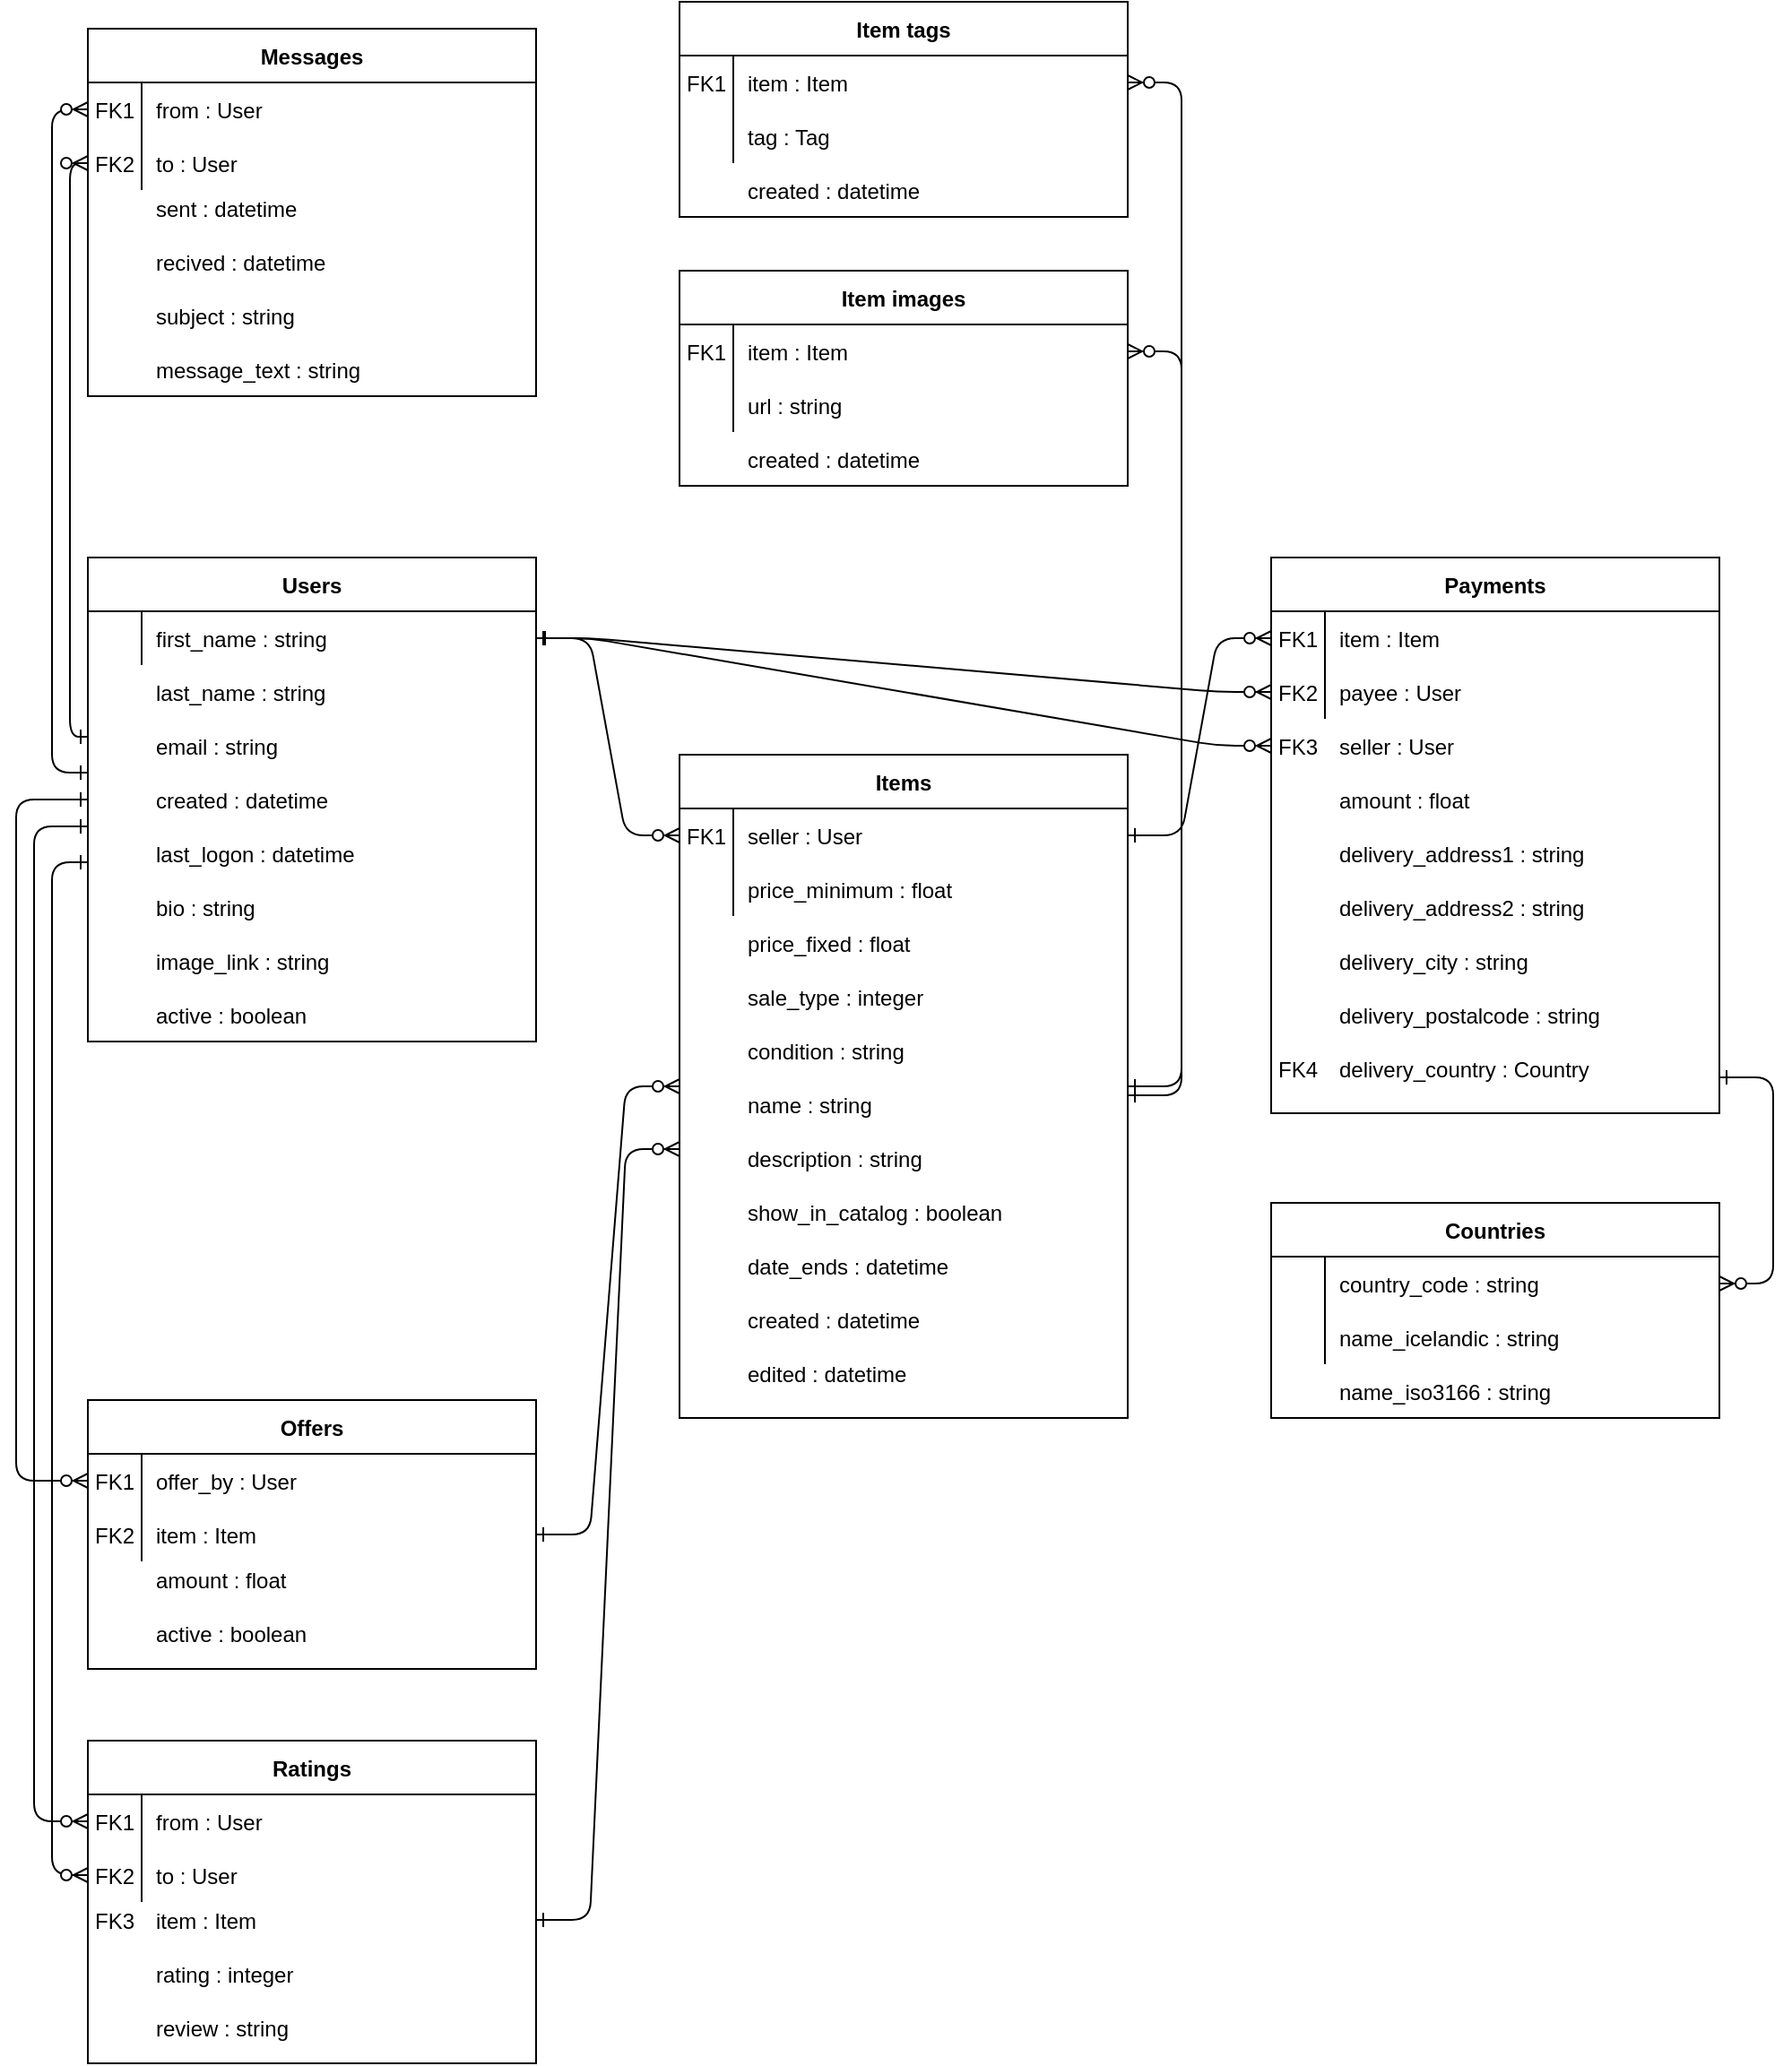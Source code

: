 <mxfile version="14.6.11" type="device"><diagram id="R2lEEEUBdFMjLlhIrx00" name="Page-1"><mxGraphModel dx="1182" dy="3400" grid="1" gridSize="10" guides="1" tooltips="1" connect="1" arrows="1" fold="1" page="1" pageScale="1" pageWidth="850" pageHeight="1100" math="0" shadow="0" extFonts="Permanent Marker^https://fonts.googleapis.com/css?family=Permanent+Marker"><root><mxCell id="0"/><mxCell id="1" parent="0"/><mxCell id="C-vyLk0tnHw3VtMMgP7b-1" value="" style="edgeStyle=entityRelationEdgeStyle;endArrow=ERzeroToMany;startArrow=ERone;endFill=1;startFill=0;" parent="1" target="C-vyLk0tnHw3VtMMgP7b-6" edge="1"><mxGeometry width="100" height="100" relative="1" as="geometry"><mxPoint x="370" y="165" as="sourcePoint"/><mxPoint x="440" y="620" as="targetPoint"/></mxGeometry></mxCell><mxCell id="C-vyLk0tnHw3VtMMgP7b-12" value="" style="edgeStyle=entityRelationEdgeStyle;endArrow=ERzeroToMany;startArrow=ERone;endFill=1;startFill=0;exitX=1;exitY=0.5;exitDx=0;exitDy=0;" parent="1" source="C-vyLk0tnHw3VtMMgP7b-6" target="C-vyLk0tnHw3VtMMgP7b-17" edge="1"><mxGeometry width="100" height="100" relative="1" as="geometry"><mxPoint x="700" y="165" as="sourcePoint"/><mxPoint x="460" y="205" as="targetPoint"/></mxGeometry></mxCell><mxCell id="C-vyLk0tnHw3VtMMgP7b-2" value="Items" style="shape=table;startSize=30;container=1;collapsible=1;childLayout=tableLayout;fixedRows=1;rowLines=0;fontStyle=1;align=center;resizeLast=1;" parent="1" vertex="1"><mxGeometry x="450" y="230" width="250" height="370" as="geometry"/></mxCell><mxCell id="C-vyLk0tnHw3VtMMgP7b-6" value="" style="shape=partialRectangle;collapsible=0;dropTarget=0;pointerEvents=0;fillColor=none;points=[[0,0.5],[1,0.5]];portConstraint=eastwest;top=0;left=0;right=0;bottom=0;" parent="C-vyLk0tnHw3VtMMgP7b-2" vertex="1"><mxGeometry y="30" width="250" height="30" as="geometry"/></mxCell><mxCell id="C-vyLk0tnHw3VtMMgP7b-7" value="FK1" style="shape=partialRectangle;overflow=hidden;connectable=0;fillColor=none;top=0;left=0;bottom=0;right=0;" parent="C-vyLk0tnHw3VtMMgP7b-6" vertex="1"><mxGeometry width="30" height="30" as="geometry"/></mxCell><mxCell id="C-vyLk0tnHw3VtMMgP7b-8" value="seller : User" style="shape=partialRectangle;overflow=hidden;connectable=0;fillColor=none;top=0;left=0;bottom=0;right=0;align=left;spacingLeft=6;" parent="C-vyLk0tnHw3VtMMgP7b-6" vertex="1"><mxGeometry x="30" width="220" height="30" as="geometry"/></mxCell><mxCell id="C-vyLk0tnHw3VtMMgP7b-9" value="" style="shape=partialRectangle;collapsible=0;dropTarget=0;pointerEvents=0;fillColor=none;points=[[0,0.5],[1,0.5]];portConstraint=eastwest;top=0;left=0;right=0;bottom=0;" parent="C-vyLk0tnHw3VtMMgP7b-2" vertex="1"><mxGeometry y="60" width="250" height="30" as="geometry"/></mxCell><mxCell id="C-vyLk0tnHw3VtMMgP7b-10" value="" style="shape=partialRectangle;overflow=hidden;connectable=0;fillColor=none;top=0;left=0;bottom=0;right=0;" parent="C-vyLk0tnHw3VtMMgP7b-9" vertex="1"><mxGeometry width="30" height="30" as="geometry"/></mxCell><mxCell id="C-vyLk0tnHw3VtMMgP7b-11" value="price_minimum : float" style="shape=partialRectangle;overflow=hidden;connectable=0;fillColor=none;top=0;left=0;bottom=0;right=0;align=left;spacingLeft=6;" parent="C-vyLk0tnHw3VtMMgP7b-9" vertex="1"><mxGeometry x="30" width="220" height="30" as="geometry"/></mxCell><mxCell id="C-vyLk0tnHw3VtMMgP7b-13" value="Payments" style="shape=table;startSize=30;container=1;collapsible=1;childLayout=tableLayout;fixedRows=1;rowLines=0;fontStyle=1;align=center;resizeLast=1;" parent="1" vertex="1"><mxGeometry x="780" y="120" width="250" height="310" as="geometry"/></mxCell><mxCell id="C-vyLk0tnHw3VtMMgP7b-17" value="" style="shape=partialRectangle;collapsible=0;dropTarget=0;pointerEvents=0;fillColor=none;points=[[0,0.5],[1,0.5]];portConstraint=eastwest;top=0;left=0;right=0;bottom=0;" parent="C-vyLk0tnHw3VtMMgP7b-13" vertex="1"><mxGeometry y="30" width="250" height="30" as="geometry"/></mxCell><mxCell id="C-vyLk0tnHw3VtMMgP7b-18" value="FK1" style="shape=partialRectangle;overflow=hidden;connectable=0;fillColor=none;top=0;left=0;bottom=0;right=0;" parent="C-vyLk0tnHw3VtMMgP7b-17" vertex="1"><mxGeometry width="30" height="30" as="geometry"/></mxCell><mxCell id="C-vyLk0tnHw3VtMMgP7b-19" value="item : Item" style="shape=partialRectangle;overflow=hidden;connectable=0;fillColor=none;top=0;left=0;bottom=0;right=0;align=left;spacingLeft=6;" parent="C-vyLk0tnHw3VtMMgP7b-17" vertex="1"><mxGeometry x="30" width="220" height="30" as="geometry"/></mxCell><mxCell id="C-vyLk0tnHw3VtMMgP7b-20" value="" style="shape=partialRectangle;collapsible=0;dropTarget=0;pointerEvents=0;fillColor=none;points=[[0,0.5],[1,0.5]];portConstraint=eastwest;top=0;left=0;right=0;bottom=0;" parent="C-vyLk0tnHw3VtMMgP7b-13" vertex="1"><mxGeometry y="60" width="250" height="30" as="geometry"/></mxCell><mxCell id="C-vyLk0tnHw3VtMMgP7b-21" value="FK2" style="shape=partialRectangle;overflow=hidden;connectable=0;fillColor=none;top=0;left=0;bottom=0;right=0;" parent="C-vyLk0tnHw3VtMMgP7b-20" vertex="1"><mxGeometry width="30" height="30" as="geometry"/></mxCell><mxCell id="C-vyLk0tnHw3VtMMgP7b-22" value="payee : User" style="shape=partialRectangle;overflow=hidden;connectable=0;fillColor=none;top=0;left=0;bottom=0;right=0;align=left;spacingLeft=6;" parent="C-vyLk0tnHw3VtMMgP7b-20" vertex="1"><mxGeometry x="30" width="220" height="30" as="geometry"/></mxCell><mxCell id="C-vyLk0tnHw3VtMMgP7b-23" value="Users" style="shape=table;startSize=30;container=1;collapsible=1;childLayout=tableLayout;fixedRows=1;rowLines=0;fontStyle=1;align=center;resizeLast=1;" parent="1" vertex="1"><mxGeometry x="120" y="120" width="250" height="270" as="geometry"/></mxCell><mxCell id="C-vyLk0tnHw3VtMMgP7b-27" value="" style="shape=partialRectangle;collapsible=0;dropTarget=0;pointerEvents=0;fillColor=none;points=[[0,0.5],[1,0.5]];portConstraint=eastwest;top=0;left=0;right=0;bottom=0;" parent="C-vyLk0tnHw3VtMMgP7b-23" vertex="1"><mxGeometry y="30" width="250" height="30" as="geometry"/></mxCell><mxCell id="C-vyLk0tnHw3VtMMgP7b-28" value="" style="shape=partialRectangle;overflow=hidden;connectable=0;fillColor=none;top=0;left=0;bottom=0;right=0;" parent="C-vyLk0tnHw3VtMMgP7b-27" vertex="1"><mxGeometry width="30" height="30" as="geometry"/></mxCell><mxCell id="C-vyLk0tnHw3VtMMgP7b-29" value="first_name : string" style="shape=partialRectangle;overflow=hidden;connectable=0;fillColor=none;top=0;left=0;bottom=0;right=0;align=left;spacingLeft=6;" parent="C-vyLk0tnHw3VtMMgP7b-27" vertex="1"><mxGeometry x="30" width="220" height="30" as="geometry"/></mxCell><mxCell id="c8unzD3WHMwrQtLvcrOL-1" value="last_name : string" style="shape=partialRectangle;overflow=hidden;connectable=0;fillColor=none;top=0;left=0;bottom=0;right=0;align=left;spacingLeft=6;" vertex="1" parent="1"><mxGeometry x="150" y="180" width="220" height="30" as="geometry"/></mxCell><mxCell id="c8unzD3WHMwrQtLvcrOL-2" value="email : string" style="shape=partialRectangle;overflow=hidden;connectable=0;fillColor=none;top=0;left=0;bottom=0;right=0;align=left;spacingLeft=6;" vertex="1" parent="1"><mxGeometry x="150" y="210" width="220" height="30" as="geometry"/></mxCell><mxCell id="c8unzD3WHMwrQtLvcrOL-3" value="created : datetime" style="shape=partialRectangle;overflow=hidden;connectable=0;fillColor=none;top=0;left=0;bottom=0;right=0;align=left;spacingLeft=6;" vertex="1" parent="1"><mxGeometry x="150" y="240" width="220" height="30" as="geometry"/></mxCell><mxCell id="c8unzD3WHMwrQtLvcrOL-4" value="last_logon : datetime" style="shape=partialRectangle;overflow=hidden;connectable=0;fillColor=none;top=0;left=0;bottom=0;right=0;align=left;spacingLeft=6;" vertex="1" parent="1"><mxGeometry x="150" y="270" width="220" height="30" as="geometry"/></mxCell><mxCell id="c8unzD3WHMwrQtLvcrOL-5" value="bio : string" style="shape=partialRectangle;overflow=hidden;connectable=0;fillColor=none;top=0;left=0;bottom=0;right=0;align=left;spacingLeft=6;" vertex="1" parent="1"><mxGeometry x="150" y="300" width="220" height="30" as="geometry"/></mxCell><mxCell id="c8unzD3WHMwrQtLvcrOL-6" value="image_link : string" style="shape=partialRectangle;overflow=hidden;connectable=0;fillColor=none;top=0;left=0;bottom=0;right=0;align=left;spacingLeft=6;" vertex="1" parent="1"><mxGeometry x="150" y="330" width="220" height="30" as="geometry"/></mxCell><mxCell id="c8unzD3WHMwrQtLvcrOL-7" value="active : boolean" style="shape=partialRectangle;overflow=hidden;connectable=0;fillColor=none;top=0;left=0;bottom=0;right=0;align=left;spacingLeft=6;" vertex="1" parent="1"><mxGeometry x="150" y="360" width="220" height="30" as="geometry"/></mxCell><mxCell id="c8unzD3WHMwrQtLvcrOL-19" value="price_fixed : float" style="shape=partialRectangle;overflow=hidden;connectable=0;fillColor=none;top=0;left=0;bottom=0;right=0;align=left;spacingLeft=6;" vertex="1" parent="1"><mxGeometry x="480" y="320" width="220" height="30" as="geometry"/></mxCell><mxCell id="c8unzD3WHMwrQtLvcrOL-20" value="sale_type : integer" style="shape=partialRectangle;overflow=hidden;connectable=0;fillColor=none;top=0;left=0;bottom=0;right=0;align=left;spacingLeft=6;" vertex="1" parent="1"><mxGeometry x="480" y="350" width="220" height="30" as="geometry"/></mxCell><mxCell id="c8unzD3WHMwrQtLvcrOL-21" value="condition : string" style="shape=partialRectangle;overflow=hidden;connectable=0;fillColor=none;top=0;left=0;bottom=0;right=0;align=left;spacingLeft=6;" vertex="1" parent="1"><mxGeometry x="480" y="380" width="220" height="30" as="geometry"/></mxCell><mxCell id="c8unzD3WHMwrQtLvcrOL-22" value="name : string" style="shape=partialRectangle;overflow=hidden;connectable=0;fillColor=none;top=0;left=0;bottom=0;right=0;align=left;spacingLeft=6;" vertex="1" parent="1"><mxGeometry x="480" y="410" width="220" height="30" as="geometry"/></mxCell><mxCell id="c8unzD3WHMwrQtLvcrOL-23" value="description : string" style="shape=partialRectangle;overflow=hidden;connectable=0;fillColor=none;top=0;left=0;bottom=0;right=0;align=left;spacingLeft=6;" vertex="1" parent="1"><mxGeometry x="480" y="440" width="220" height="30" as="geometry"/></mxCell><mxCell id="c8unzD3WHMwrQtLvcrOL-24" value="show_in_catalog : boolean" style="shape=partialRectangle;overflow=hidden;connectable=0;fillColor=none;top=0;left=0;bottom=0;right=0;align=left;spacingLeft=6;" vertex="1" parent="1"><mxGeometry x="480" y="470" width="220" height="30" as="geometry"/></mxCell><mxCell id="c8unzD3WHMwrQtLvcrOL-25" value="date_ends : datetime" style="shape=partialRectangle;overflow=hidden;connectable=0;fillColor=none;top=0;left=0;bottom=0;right=0;align=left;spacingLeft=6;" vertex="1" parent="1"><mxGeometry x="480" y="500" width="220" height="30" as="geometry"/></mxCell><mxCell id="c8unzD3WHMwrQtLvcrOL-26" value="created : datetime" style="shape=partialRectangle;overflow=hidden;connectable=0;fillColor=none;top=0;left=0;bottom=0;right=0;align=left;spacingLeft=6;" vertex="1" parent="1"><mxGeometry x="480" y="530" width="220" height="30" as="geometry"/></mxCell><mxCell id="c8unzD3WHMwrQtLvcrOL-27" value="edited : datetime" style="shape=partialRectangle;overflow=hidden;connectable=0;fillColor=none;top=0;left=0;bottom=0;right=0;align=left;spacingLeft=6;" vertex="1" parent="1"><mxGeometry x="480" y="560" width="220" height="30" as="geometry"/></mxCell><mxCell id="c8unzD3WHMwrQtLvcrOL-28" value="seller : User" style="shape=partialRectangle;overflow=hidden;connectable=0;fillColor=none;top=0;left=0;bottom=0;right=0;align=left;spacingLeft=6;" vertex="1" parent="1"><mxGeometry x="810" y="210" width="220" height="30" as="geometry"/></mxCell><mxCell id="c8unzD3WHMwrQtLvcrOL-29" value="amount : float" style="shape=partialRectangle;overflow=hidden;connectable=0;fillColor=none;top=0;left=0;bottom=0;right=0;align=left;spacingLeft=6;" vertex="1" parent="1"><mxGeometry x="810" y="240" width="220" height="30" as="geometry"/></mxCell><mxCell id="c8unzD3WHMwrQtLvcrOL-30" value="delivery_address1 : string" style="shape=partialRectangle;overflow=hidden;connectable=0;fillColor=none;top=0;left=0;bottom=0;right=0;align=left;spacingLeft=6;" vertex="1" parent="1"><mxGeometry x="810" y="270" width="220" height="30" as="geometry"/></mxCell><mxCell id="c8unzD3WHMwrQtLvcrOL-31" value="delivery_address2 : string" style="shape=partialRectangle;overflow=hidden;connectable=0;fillColor=none;top=0;left=0;bottom=0;right=0;align=left;spacingLeft=6;" vertex="1" parent="1"><mxGeometry x="810" y="300" width="220" height="30" as="geometry"/></mxCell><mxCell id="c8unzD3WHMwrQtLvcrOL-32" value="delivery_city : string" style="shape=partialRectangle;overflow=hidden;connectable=0;fillColor=none;top=0;left=0;bottom=0;right=0;align=left;spacingLeft=6;" vertex="1" parent="1"><mxGeometry x="810" y="330" width="220" height="30" as="geometry"/></mxCell><mxCell id="c8unzD3WHMwrQtLvcrOL-33" value="delivery_postalcode : string" style="shape=partialRectangle;overflow=hidden;connectable=0;fillColor=none;top=0;left=0;bottom=0;right=0;align=left;spacingLeft=6;" vertex="1" parent="1"><mxGeometry x="810" y="360" width="220" height="30" as="geometry"/></mxCell><mxCell id="c8unzD3WHMwrQtLvcrOL-34" value="delivery_country : Country" style="shape=partialRectangle;overflow=hidden;connectable=0;fillColor=none;top=0;left=0;bottom=0;right=0;align=left;spacingLeft=6;" vertex="1" parent="1"><mxGeometry x="810" y="390" width="220" height="30" as="geometry"/></mxCell><mxCell id="c8unzD3WHMwrQtLvcrOL-36" value="FK3" style="shape=partialRectangle;overflow=hidden;connectable=0;fillColor=none;top=0;left=0;bottom=0;right=0;" vertex="1" parent="1"><mxGeometry x="780" y="210" width="30" height="30" as="geometry"/></mxCell><mxCell id="c8unzD3WHMwrQtLvcrOL-37" value="" style="edgeStyle=entityRelationEdgeStyle;endArrow=ERzeroToMany;startArrow=ERone;endFill=1;startFill=0;" edge="1" parent="1" target="C-vyLk0tnHw3VtMMgP7b-20"><mxGeometry width="100" height="100" relative="1" as="geometry"><mxPoint x="371" y="165" as="sourcePoint"/><mxPoint x="780" y="195" as="targetPoint"/></mxGeometry></mxCell><mxCell id="c8unzD3WHMwrQtLvcrOL-38" value="" style="edgeStyle=entityRelationEdgeStyle;endArrow=ERzeroToMany;startArrow=ERone;endFill=1;startFill=0;" edge="1" parent="1" source="C-vyLk0tnHw3VtMMgP7b-27"><mxGeometry width="100" height="100" relative="1" as="geometry"><mxPoint x="690" y="224.5" as="sourcePoint"/><mxPoint x="780" y="225" as="targetPoint"/></mxGeometry></mxCell><mxCell id="c8unzD3WHMwrQtLvcrOL-39" value="Countries" style="shape=table;startSize=30;container=1;collapsible=1;childLayout=tableLayout;fixedRows=1;rowLines=0;fontStyle=1;align=center;resizeLast=1;" vertex="1" parent="1"><mxGeometry x="780" y="480" width="250" height="120" as="geometry"/></mxCell><mxCell id="c8unzD3WHMwrQtLvcrOL-40" value="" style="shape=partialRectangle;collapsible=0;dropTarget=0;pointerEvents=0;fillColor=none;points=[[0,0.5],[1,0.5]];portConstraint=eastwest;top=0;left=0;right=0;bottom=0;" vertex="1" parent="c8unzD3WHMwrQtLvcrOL-39"><mxGeometry y="30" width="250" height="30" as="geometry"/></mxCell><mxCell id="c8unzD3WHMwrQtLvcrOL-41" value="" style="shape=partialRectangle;overflow=hidden;connectable=0;fillColor=none;top=0;left=0;bottom=0;right=0;" vertex="1" parent="c8unzD3WHMwrQtLvcrOL-40"><mxGeometry width="30" height="30" as="geometry"/></mxCell><mxCell id="c8unzD3WHMwrQtLvcrOL-42" value="country_code : string" style="shape=partialRectangle;overflow=hidden;connectable=0;fillColor=none;top=0;left=0;bottom=0;right=0;align=left;spacingLeft=6;" vertex="1" parent="c8unzD3WHMwrQtLvcrOL-40"><mxGeometry x="30" width="220" height="30" as="geometry"/></mxCell><mxCell id="c8unzD3WHMwrQtLvcrOL-43" value="" style="shape=partialRectangle;collapsible=0;dropTarget=0;pointerEvents=0;fillColor=none;points=[[0,0.5],[1,0.5]];portConstraint=eastwest;top=0;left=0;right=0;bottom=0;" vertex="1" parent="c8unzD3WHMwrQtLvcrOL-39"><mxGeometry y="60" width="250" height="30" as="geometry"/></mxCell><mxCell id="c8unzD3WHMwrQtLvcrOL-44" value="" style="shape=partialRectangle;overflow=hidden;connectable=0;fillColor=none;top=0;left=0;bottom=0;right=0;" vertex="1" parent="c8unzD3WHMwrQtLvcrOL-43"><mxGeometry width="30" height="30" as="geometry"/></mxCell><mxCell id="c8unzD3WHMwrQtLvcrOL-45" value="name_icelandic : string" style="shape=partialRectangle;overflow=hidden;connectable=0;fillColor=none;top=0;left=0;bottom=0;right=0;align=left;spacingLeft=6;" vertex="1" parent="c8unzD3WHMwrQtLvcrOL-43"><mxGeometry x="30" width="220" height="30" as="geometry"/></mxCell><mxCell id="c8unzD3WHMwrQtLvcrOL-46" value="name_iso3166 : string" style="shape=partialRectangle;overflow=hidden;connectable=0;fillColor=none;top=0;left=0;bottom=0;right=0;align=left;spacingLeft=6;" vertex="1" parent="1"><mxGeometry x="810" y="570" width="220" height="30" as="geometry"/></mxCell><mxCell id="c8unzD3WHMwrQtLvcrOL-53" value="" style="shape=partialRectangle;overflow=hidden;connectable=0;fillColor=none;top=0;left=0;bottom=0;right=0;" vertex="1" parent="1"><mxGeometry x="780" y="570" width="30" height="30" as="geometry"/></mxCell><mxCell id="c8unzD3WHMwrQtLvcrOL-54" value="FK4" style="shape=partialRectangle;overflow=hidden;connectable=0;fillColor=none;top=0;left=0;bottom=0;right=0;" vertex="1" parent="1"><mxGeometry x="780" y="390" width="30" height="30" as="geometry"/></mxCell><mxCell id="c8unzD3WHMwrQtLvcrOL-55" value="" style="edgeStyle=entityRelationEdgeStyle;endArrow=ERzeroToMany;startArrow=ERone;endFill=1;startFill=0;" edge="1" parent="1" target="c8unzD3WHMwrQtLvcrOL-40"><mxGeometry width="100" height="100" relative="1" as="geometry"><mxPoint x="1030" y="410" as="sourcePoint"/><mxPoint x="1110" y="300" as="targetPoint"/></mxGeometry></mxCell><mxCell id="c8unzD3WHMwrQtLvcrOL-56" value="Item tags" style="shape=table;startSize=30;container=1;collapsible=1;childLayout=tableLayout;fixedRows=1;rowLines=0;fontStyle=1;align=center;resizeLast=1;" vertex="1" parent="1"><mxGeometry x="450" y="-190" width="250" height="120" as="geometry"/></mxCell><mxCell id="c8unzD3WHMwrQtLvcrOL-57" value="" style="shape=partialRectangle;collapsible=0;dropTarget=0;pointerEvents=0;fillColor=none;points=[[0,0.5],[1,0.5]];portConstraint=eastwest;top=0;left=0;right=0;bottom=0;" vertex="1" parent="c8unzD3WHMwrQtLvcrOL-56"><mxGeometry y="30" width="250" height="30" as="geometry"/></mxCell><mxCell id="c8unzD3WHMwrQtLvcrOL-58" value="" style="shape=partialRectangle;overflow=hidden;connectable=0;fillColor=none;top=0;left=0;bottom=0;right=0;" vertex="1" parent="c8unzD3WHMwrQtLvcrOL-57"><mxGeometry width="30" height="30" as="geometry"/></mxCell><mxCell id="c8unzD3WHMwrQtLvcrOL-59" value="item : Item" style="shape=partialRectangle;overflow=hidden;connectable=0;fillColor=none;top=0;left=0;bottom=0;right=0;align=left;spacingLeft=6;" vertex="1" parent="c8unzD3WHMwrQtLvcrOL-57"><mxGeometry x="30" width="220" height="30" as="geometry"/></mxCell><mxCell id="c8unzD3WHMwrQtLvcrOL-60" value="" style="shape=partialRectangle;collapsible=0;dropTarget=0;pointerEvents=0;fillColor=none;points=[[0,0.5],[1,0.5]];portConstraint=eastwest;top=0;left=0;right=0;bottom=0;" vertex="1" parent="c8unzD3WHMwrQtLvcrOL-56"><mxGeometry y="60" width="250" height="30" as="geometry"/></mxCell><mxCell id="c8unzD3WHMwrQtLvcrOL-61" value="" style="shape=partialRectangle;overflow=hidden;connectable=0;fillColor=none;top=0;left=0;bottom=0;right=0;" vertex="1" parent="c8unzD3WHMwrQtLvcrOL-60"><mxGeometry width="30" height="30" as="geometry"/></mxCell><mxCell id="c8unzD3WHMwrQtLvcrOL-62" value="tag : Tag" style="shape=partialRectangle;overflow=hidden;connectable=0;fillColor=none;top=0;left=0;bottom=0;right=0;align=left;spacingLeft=6;" vertex="1" parent="c8unzD3WHMwrQtLvcrOL-60"><mxGeometry x="30" width="220" height="30" as="geometry"/></mxCell><mxCell id="c8unzD3WHMwrQtLvcrOL-63" value="created : datetime" style="shape=partialRectangle;overflow=hidden;connectable=0;fillColor=none;top=0;left=0;bottom=0;right=0;align=left;spacingLeft=6;" vertex="1" parent="1"><mxGeometry x="480" y="-100" width="220" height="30" as="geometry"/></mxCell><mxCell id="c8unzD3WHMwrQtLvcrOL-64" value="" style="shape=partialRectangle;overflow=hidden;connectable=0;fillColor=none;top=0;left=0;bottom=0;right=0;" vertex="1" parent="1"><mxGeometry x="520" y="-100" width="30" height="30" as="geometry"/></mxCell><mxCell id="c8unzD3WHMwrQtLvcrOL-65" value="" style="edgeStyle=entityRelationEdgeStyle;endArrow=ERzeroToMany;startArrow=ERone;endFill=1;startFill=0;" edge="1" parent="1" source="C-vyLk0tnHw3VtMMgP7b-2" target="c8unzD3WHMwrQtLvcrOL-57"><mxGeometry width="100" height="100" relative="1" as="geometry"><mxPoint x="1040" y="420" as="sourcePoint"/><mxPoint x="1100" y="175" as="targetPoint"/></mxGeometry></mxCell><mxCell id="c8unzD3WHMwrQtLvcrOL-66" value="Offers" style="shape=table;startSize=30;container=1;collapsible=1;childLayout=tableLayout;fixedRows=1;rowLines=0;fontStyle=1;align=center;resizeLast=1;" vertex="1" parent="1"><mxGeometry x="120" y="590" width="250" height="150" as="geometry"/></mxCell><mxCell id="c8unzD3WHMwrQtLvcrOL-67" value="" style="shape=partialRectangle;collapsible=0;dropTarget=0;pointerEvents=0;fillColor=none;points=[[0,0.5],[1,0.5]];portConstraint=eastwest;top=0;left=0;right=0;bottom=0;" vertex="1" parent="c8unzD3WHMwrQtLvcrOL-66"><mxGeometry y="30" width="250" height="30" as="geometry"/></mxCell><mxCell id="c8unzD3WHMwrQtLvcrOL-68" value="" style="shape=partialRectangle;overflow=hidden;connectable=0;fillColor=none;top=0;left=0;bottom=0;right=0;" vertex="1" parent="c8unzD3WHMwrQtLvcrOL-67"><mxGeometry width="30" height="30" as="geometry"/></mxCell><mxCell id="c8unzD3WHMwrQtLvcrOL-69" value="offer_by : User" style="shape=partialRectangle;overflow=hidden;connectable=0;fillColor=none;top=0;left=0;bottom=0;right=0;align=left;spacingLeft=6;" vertex="1" parent="c8unzD3WHMwrQtLvcrOL-67"><mxGeometry x="30" width="220" height="30" as="geometry"/></mxCell><mxCell id="c8unzD3WHMwrQtLvcrOL-70" value="" style="shape=partialRectangle;collapsible=0;dropTarget=0;pointerEvents=0;fillColor=none;points=[[0,0.5],[1,0.5]];portConstraint=eastwest;top=0;left=0;right=0;bottom=0;" vertex="1" parent="c8unzD3WHMwrQtLvcrOL-66"><mxGeometry y="60" width="250" height="30" as="geometry"/></mxCell><mxCell id="c8unzD3WHMwrQtLvcrOL-71" value="" style="shape=partialRectangle;overflow=hidden;connectable=0;fillColor=none;top=0;left=0;bottom=0;right=0;" vertex="1" parent="c8unzD3WHMwrQtLvcrOL-70"><mxGeometry width="30" height="30" as="geometry"/></mxCell><mxCell id="c8unzD3WHMwrQtLvcrOL-72" value="item : Item" style="shape=partialRectangle;overflow=hidden;connectable=0;fillColor=none;top=0;left=0;bottom=0;right=0;align=left;spacingLeft=6;" vertex="1" parent="c8unzD3WHMwrQtLvcrOL-70"><mxGeometry x="30" width="220" height="30" as="geometry"/></mxCell><mxCell id="c8unzD3WHMwrQtLvcrOL-73" value="amount : float" style="shape=partialRectangle;overflow=hidden;connectable=0;fillColor=none;top=0;left=0;bottom=0;right=0;align=left;spacingLeft=6;" vertex="1" parent="1"><mxGeometry x="150" y="675" width="220" height="30" as="geometry"/></mxCell><mxCell id="c8unzD3WHMwrQtLvcrOL-74" value="" style="shape=partialRectangle;overflow=hidden;connectable=0;fillColor=none;top=0;left=0;bottom=0;right=0;" vertex="1" parent="1"><mxGeometry x="790" y="580" width="30" height="30" as="geometry"/></mxCell><mxCell id="c8unzD3WHMwrQtLvcrOL-75" value="active : boolean" style="shape=partialRectangle;overflow=hidden;connectable=0;fillColor=none;top=0;left=0;bottom=0;right=0;align=left;spacingLeft=6;" vertex="1" parent="1"><mxGeometry x="150" y="705" width="220" height="30" as="geometry"/></mxCell><mxCell id="c8unzD3WHMwrQtLvcrOL-76" value="FK1" style="shape=partialRectangle;overflow=hidden;connectable=0;fillColor=none;top=0;left=0;bottom=0;right=0;" vertex="1" parent="1"><mxGeometry x="450" y="-160" width="30" height="30" as="geometry"/></mxCell><mxCell id="c8unzD3WHMwrQtLvcrOL-77" value="FK1" style="shape=partialRectangle;overflow=hidden;connectable=0;fillColor=none;top=0;left=0;bottom=0;right=0;" vertex="1" parent="1"><mxGeometry x="120" y="620" width="30" height="30" as="geometry"/></mxCell><mxCell id="c8unzD3WHMwrQtLvcrOL-78" value="FK2" style="shape=partialRectangle;overflow=hidden;connectable=0;fillColor=none;top=0;left=0;bottom=0;right=0;" vertex="1" parent="1"><mxGeometry x="120" y="650" width="30" height="30" as="geometry"/></mxCell><mxCell id="c8unzD3WHMwrQtLvcrOL-79" value="" style="edgeStyle=entityRelationEdgeStyle;endArrow=ERzeroToMany;startArrow=ERone;endFill=1;startFill=0;" edge="1" parent="1" source="c8unzD3WHMwrQtLvcrOL-70" target="C-vyLk0tnHw3VtMMgP7b-2"><mxGeometry width="100" height="100" relative="1" as="geometry"><mxPoint x="260" y="440" as="sourcePoint"/><mxPoint x="410" y="430" as="targetPoint"/></mxGeometry></mxCell><mxCell id="c8unzD3WHMwrQtLvcrOL-80" value="" style="endArrow=ERzeroToMany;startArrow=ERone;endFill=1;startFill=0;exitX=0;exitY=0.5;exitDx=0;exitDy=0;edgeStyle=elbowEdgeStyle;" edge="1" parent="1" source="C-vyLk0tnHw3VtMMgP7b-23" target="c8unzD3WHMwrQtLvcrOL-67"><mxGeometry width="100" height="100" relative="1" as="geometry"><mxPoint x="30" y="400" as="sourcePoint"/><mxPoint x="110" y="510" as="targetPoint"/><Array as="points"><mxPoint x="80" y="440"/></Array></mxGeometry></mxCell><mxCell id="c8unzD3WHMwrQtLvcrOL-81" value="Item images" style="shape=table;startSize=30;container=1;collapsible=1;childLayout=tableLayout;fixedRows=1;rowLines=0;fontStyle=1;align=center;resizeLast=1;" vertex="1" parent="1"><mxGeometry x="450" y="-40" width="250" height="120" as="geometry"/></mxCell><mxCell id="c8unzD3WHMwrQtLvcrOL-82" value="" style="shape=partialRectangle;collapsible=0;dropTarget=0;pointerEvents=0;fillColor=none;points=[[0,0.5],[1,0.5]];portConstraint=eastwest;top=0;left=0;right=0;bottom=0;" vertex="1" parent="c8unzD3WHMwrQtLvcrOL-81"><mxGeometry y="30" width="250" height="30" as="geometry"/></mxCell><mxCell id="c8unzD3WHMwrQtLvcrOL-83" value="" style="shape=partialRectangle;overflow=hidden;connectable=0;fillColor=none;top=0;left=0;bottom=0;right=0;" vertex="1" parent="c8unzD3WHMwrQtLvcrOL-82"><mxGeometry width="30" height="30" as="geometry"/></mxCell><mxCell id="c8unzD3WHMwrQtLvcrOL-84" value="item : Item" style="shape=partialRectangle;overflow=hidden;connectable=0;fillColor=none;top=0;left=0;bottom=0;right=0;align=left;spacingLeft=6;" vertex="1" parent="c8unzD3WHMwrQtLvcrOL-82"><mxGeometry x="30" width="220" height="30" as="geometry"/></mxCell><mxCell id="c8unzD3WHMwrQtLvcrOL-85" value="" style="shape=partialRectangle;collapsible=0;dropTarget=0;pointerEvents=0;fillColor=none;points=[[0,0.5],[1,0.5]];portConstraint=eastwest;top=0;left=0;right=0;bottom=0;" vertex="1" parent="c8unzD3WHMwrQtLvcrOL-81"><mxGeometry y="60" width="250" height="30" as="geometry"/></mxCell><mxCell id="c8unzD3WHMwrQtLvcrOL-86" value="" style="shape=partialRectangle;overflow=hidden;connectable=0;fillColor=none;top=0;left=0;bottom=0;right=0;" vertex="1" parent="c8unzD3WHMwrQtLvcrOL-85"><mxGeometry width="30" height="30" as="geometry"/></mxCell><mxCell id="c8unzD3WHMwrQtLvcrOL-87" value="url : string" style="shape=partialRectangle;overflow=hidden;connectable=0;fillColor=none;top=0;left=0;bottom=0;right=0;align=left;spacingLeft=6;" vertex="1" parent="c8unzD3WHMwrQtLvcrOL-85"><mxGeometry x="30" width="220" height="30" as="geometry"/></mxCell><mxCell id="c8unzD3WHMwrQtLvcrOL-88" value="created : datetime" style="shape=partialRectangle;overflow=hidden;connectable=0;fillColor=none;top=0;left=0;bottom=0;right=0;align=left;spacingLeft=6;" vertex="1" parent="1"><mxGeometry x="480" y="50" width="220" height="30" as="geometry"/></mxCell><mxCell id="c8unzD3WHMwrQtLvcrOL-89" value="" style="shape=partialRectangle;overflow=hidden;connectable=0;fillColor=none;top=0;left=0;bottom=0;right=0;" vertex="1" parent="1"><mxGeometry x="520" y="50" width="30" height="30" as="geometry"/></mxCell><mxCell id="c8unzD3WHMwrQtLvcrOL-90" value="FK1" style="shape=partialRectangle;overflow=hidden;connectable=0;fillColor=none;top=0;left=0;bottom=0;right=0;" vertex="1" parent="1"><mxGeometry x="450" y="-10" width="30" height="30" as="geometry"/></mxCell><mxCell id="c8unzD3WHMwrQtLvcrOL-91" value="" style="edgeStyle=entityRelationEdgeStyle;endArrow=ERzeroToMany;startArrow=ERone;endFill=1;startFill=0;" edge="1" parent="1" target="c8unzD3WHMwrQtLvcrOL-82"><mxGeometry width="100" height="100" relative="1" as="geometry"><mxPoint x="700" y="420" as="sourcePoint"/><mxPoint x="710" y="-135" as="targetPoint"/></mxGeometry></mxCell><mxCell id="c8unzD3WHMwrQtLvcrOL-92" value="Ratings" style="shape=table;startSize=30;container=1;collapsible=1;childLayout=tableLayout;fixedRows=1;rowLines=0;fontStyle=1;align=center;resizeLast=1;" vertex="1" parent="1"><mxGeometry x="120" y="780" width="250" height="180" as="geometry"/></mxCell><mxCell id="c8unzD3WHMwrQtLvcrOL-93" value="" style="shape=partialRectangle;collapsible=0;dropTarget=0;pointerEvents=0;fillColor=none;points=[[0,0.5],[1,0.5]];portConstraint=eastwest;top=0;left=0;right=0;bottom=0;" vertex="1" parent="c8unzD3WHMwrQtLvcrOL-92"><mxGeometry y="30" width="250" height="30" as="geometry"/></mxCell><mxCell id="c8unzD3WHMwrQtLvcrOL-94" value="" style="shape=partialRectangle;overflow=hidden;connectable=0;fillColor=none;top=0;left=0;bottom=0;right=0;" vertex="1" parent="c8unzD3WHMwrQtLvcrOL-93"><mxGeometry width="30" height="30" as="geometry"/></mxCell><mxCell id="c8unzD3WHMwrQtLvcrOL-95" value="from : User" style="shape=partialRectangle;overflow=hidden;connectable=0;fillColor=none;top=0;left=0;bottom=0;right=0;align=left;spacingLeft=6;" vertex="1" parent="c8unzD3WHMwrQtLvcrOL-93"><mxGeometry x="30" width="220" height="30" as="geometry"/></mxCell><mxCell id="c8unzD3WHMwrQtLvcrOL-96" value="" style="shape=partialRectangle;collapsible=0;dropTarget=0;pointerEvents=0;fillColor=none;points=[[0,0.5],[1,0.5]];portConstraint=eastwest;top=0;left=0;right=0;bottom=0;" vertex="1" parent="c8unzD3WHMwrQtLvcrOL-92"><mxGeometry y="60" width="250" height="30" as="geometry"/></mxCell><mxCell id="c8unzD3WHMwrQtLvcrOL-97" value="" style="shape=partialRectangle;overflow=hidden;connectable=0;fillColor=none;top=0;left=0;bottom=0;right=0;" vertex="1" parent="c8unzD3WHMwrQtLvcrOL-96"><mxGeometry width="30" height="30" as="geometry"/></mxCell><mxCell id="c8unzD3WHMwrQtLvcrOL-98" value="to : User" style="shape=partialRectangle;overflow=hidden;connectable=0;fillColor=none;top=0;left=0;bottom=0;right=0;align=left;spacingLeft=6;" vertex="1" parent="c8unzD3WHMwrQtLvcrOL-96"><mxGeometry x="30" width="220" height="30" as="geometry"/></mxCell><mxCell id="c8unzD3WHMwrQtLvcrOL-99" value="item : Item" style="shape=partialRectangle;overflow=hidden;connectable=0;fillColor=none;top=0;left=0;bottom=0;right=0;align=left;spacingLeft=6;" vertex="1" parent="1"><mxGeometry x="150" y="865" width="220" height="30" as="geometry"/></mxCell><mxCell id="c8unzD3WHMwrQtLvcrOL-100" value="rating : integer" style="shape=partialRectangle;overflow=hidden;connectable=0;fillColor=none;top=0;left=0;bottom=0;right=0;align=left;spacingLeft=6;" vertex="1" parent="1"><mxGeometry x="150" y="895" width="220" height="30" as="geometry"/></mxCell><mxCell id="c8unzD3WHMwrQtLvcrOL-101" value="FK1" style="shape=partialRectangle;overflow=hidden;connectable=0;fillColor=none;top=0;left=0;bottom=0;right=0;" vertex="1" parent="1"><mxGeometry x="120" y="810" width="30" height="30" as="geometry"/></mxCell><mxCell id="c8unzD3WHMwrQtLvcrOL-102" value="FK2" style="shape=partialRectangle;overflow=hidden;connectable=0;fillColor=none;top=0;left=0;bottom=0;right=0;" vertex="1" parent="1"><mxGeometry x="120" y="840" width="30" height="30" as="geometry"/></mxCell><mxCell id="c8unzD3WHMwrQtLvcrOL-104" value="FK3" style="shape=partialRectangle;overflow=hidden;connectable=0;fillColor=none;top=0;left=0;bottom=0;right=0;" vertex="1" parent="1"><mxGeometry x="120" y="865" width="30" height="30" as="geometry"/></mxCell><mxCell id="c8unzD3WHMwrQtLvcrOL-105" value="review : string" style="shape=partialRectangle;overflow=hidden;connectable=0;fillColor=none;top=0;left=0;bottom=0;right=0;align=left;spacingLeft=6;" vertex="1" parent="1"><mxGeometry x="150" y="925" width="220" height="30" as="geometry"/></mxCell><mxCell id="c8unzD3WHMwrQtLvcrOL-106" value="" style="edgeStyle=entityRelationEdgeStyle;endArrow=ERzeroToMany;startArrow=ERone;endFill=1;startFill=0;" edge="1" parent="1"><mxGeometry width="100" height="100" relative="1" as="geometry"><mxPoint x="370" y="880" as="sourcePoint"/><mxPoint x="450" y="450" as="targetPoint"/></mxGeometry></mxCell><mxCell id="c8unzD3WHMwrQtLvcrOL-107" value="" style="endArrow=ERzeroToMany;startArrow=ERone;endFill=1;startFill=0;edgeStyle=elbowEdgeStyle;" edge="1" parent="1" target="c8unzD3WHMwrQtLvcrOL-93"><mxGeometry width="100" height="100" relative="1" as="geometry"><mxPoint x="120" y="270" as="sourcePoint"/><mxPoint x="130" y="645" as="targetPoint"/><Array as="points"><mxPoint x="90" y="450"/></Array></mxGeometry></mxCell><mxCell id="c8unzD3WHMwrQtLvcrOL-108" value="" style="endArrow=ERzeroToMany;startArrow=ERone;endFill=1;startFill=0;edgeStyle=elbowEdgeStyle;" edge="1" parent="1" target="c8unzD3WHMwrQtLvcrOL-96"><mxGeometry width="100" height="100" relative="1" as="geometry"><mxPoint x="120" y="290" as="sourcePoint"/><mxPoint x="140" y="655" as="targetPoint"/><Array as="points"><mxPoint x="100" y="460"/></Array></mxGeometry></mxCell><mxCell id="c8unzD3WHMwrQtLvcrOL-109" value="Messages" style="shape=table;startSize=30;container=1;collapsible=1;childLayout=tableLayout;fixedRows=1;rowLines=0;fontStyle=1;align=center;resizeLast=1;" vertex="1" parent="1"><mxGeometry x="120" y="-175" width="250" height="205" as="geometry"/></mxCell><mxCell id="c8unzD3WHMwrQtLvcrOL-110" value="" style="shape=partialRectangle;collapsible=0;dropTarget=0;pointerEvents=0;fillColor=none;points=[[0,0.5],[1,0.5]];portConstraint=eastwest;top=0;left=0;right=0;bottom=0;" vertex="1" parent="c8unzD3WHMwrQtLvcrOL-109"><mxGeometry y="30" width="250" height="30" as="geometry"/></mxCell><mxCell id="c8unzD3WHMwrQtLvcrOL-111" value="" style="shape=partialRectangle;overflow=hidden;connectable=0;fillColor=none;top=0;left=0;bottom=0;right=0;" vertex="1" parent="c8unzD3WHMwrQtLvcrOL-110"><mxGeometry width="30" height="30" as="geometry"/></mxCell><mxCell id="c8unzD3WHMwrQtLvcrOL-112" value="from : User" style="shape=partialRectangle;overflow=hidden;connectable=0;fillColor=none;top=0;left=0;bottom=0;right=0;align=left;spacingLeft=6;" vertex="1" parent="c8unzD3WHMwrQtLvcrOL-110"><mxGeometry x="30" width="220" height="30" as="geometry"/></mxCell><mxCell id="c8unzD3WHMwrQtLvcrOL-113" value="" style="shape=partialRectangle;collapsible=0;dropTarget=0;pointerEvents=0;fillColor=none;points=[[0,0.5],[1,0.5]];portConstraint=eastwest;top=0;left=0;right=0;bottom=0;" vertex="1" parent="c8unzD3WHMwrQtLvcrOL-109"><mxGeometry y="60" width="250" height="30" as="geometry"/></mxCell><mxCell id="c8unzD3WHMwrQtLvcrOL-114" value="" style="shape=partialRectangle;overflow=hidden;connectable=0;fillColor=none;top=0;left=0;bottom=0;right=0;" vertex="1" parent="c8unzD3WHMwrQtLvcrOL-113"><mxGeometry width="30" height="30" as="geometry"/></mxCell><mxCell id="c8unzD3WHMwrQtLvcrOL-115" value="to : User" style="shape=partialRectangle;overflow=hidden;connectable=0;fillColor=none;top=0;left=0;bottom=0;right=0;align=left;spacingLeft=6;" vertex="1" parent="c8unzD3WHMwrQtLvcrOL-113"><mxGeometry x="30" width="220" height="30" as="geometry"/></mxCell><mxCell id="c8unzD3WHMwrQtLvcrOL-116" value="sent : datetime" style="shape=partialRectangle;overflow=hidden;connectable=0;fillColor=none;top=0;left=0;bottom=0;right=0;align=left;spacingLeft=6;" vertex="1" parent="1"><mxGeometry x="150" y="-90" width="220" height="30" as="geometry"/></mxCell><mxCell id="c8unzD3WHMwrQtLvcrOL-117" value="recived : datetime" style="shape=partialRectangle;overflow=hidden;connectable=0;fillColor=none;top=0;left=0;bottom=0;right=0;align=left;spacingLeft=6;" vertex="1" parent="1"><mxGeometry x="150" y="-60" width="220" height="30" as="geometry"/></mxCell><mxCell id="c8unzD3WHMwrQtLvcrOL-118" value="FK1" style="shape=partialRectangle;overflow=hidden;connectable=0;fillColor=none;top=0;left=0;bottom=0;right=0;" vertex="1" parent="1"><mxGeometry x="120" y="-145" width="30" height="30" as="geometry"/></mxCell><mxCell id="c8unzD3WHMwrQtLvcrOL-119" value="FK2" style="shape=partialRectangle;overflow=hidden;connectable=0;fillColor=none;top=0;left=0;bottom=0;right=0;" vertex="1" parent="1"><mxGeometry x="120" y="-115" width="30" height="30" as="geometry"/></mxCell><mxCell id="c8unzD3WHMwrQtLvcrOL-121" value="subject : string" style="shape=partialRectangle;overflow=hidden;connectable=0;fillColor=none;top=0;left=0;bottom=0;right=0;align=left;spacingLeft=6;" vertex="1" parent="1"><mxGeometry x="150" y="-30" width="220" height="30" as="geometry"/></mxCell><mxCell id="c8unzD3WHMwrQtLvcrOL-122" value="message_text : string" style="shape=partialRectangle;overflow=hidden;connectable=0;fillColor=none;top=0;left=0;bottom=0;right=0;align=left;spacingLeft=6;" vertex="1" parent="1"><mxGeometry x="150" width="220" height="30" as="geometry"/></mxCell><mxCell id="c8unzD3WHMwrQtLvcrOL-123" value="" style="endArrow=ERzeroToMany;startArrow=ERone;endFill=1;startFill=0;edgeStyle=elbowEdgeStyle;" edge="1" parent="1" target="c8unzD3WHMwrQtLvcrOL-110"><mxGeometry width="100" height="100" relative="1" as="geometry"><mxPoint x="120" y="240" as="sourcePoint"/><mxPoint x="130" y="835" as="targetPoint"/><Array as="points"><mxPoint x="100" y="460"/></Array></mxGeometry></mxCell><mxCell id="c8unzD3WHMwrQtLvcrOL-124" value="" style="endArrow=ERzeroToMany;startArrow=ERone;endFill=1;startFill=0;edgeStyle=elbowEdgeStyle;" edge="1" parent="1" target="c8unzD3WHMwrQtLvcrOL-113"><mxGeometry width="100" height="100" relative="1" as="geometry"><mxPoint x="120" y="220" as="sourcePoint"/><mxPoint x="140" y="845" as="targetPoint"/><Array as="points"><mxPoint x="110" y="470"/></Array></mxGeometry></mxCell></root></mxGraphModel></diagram></mxfile>